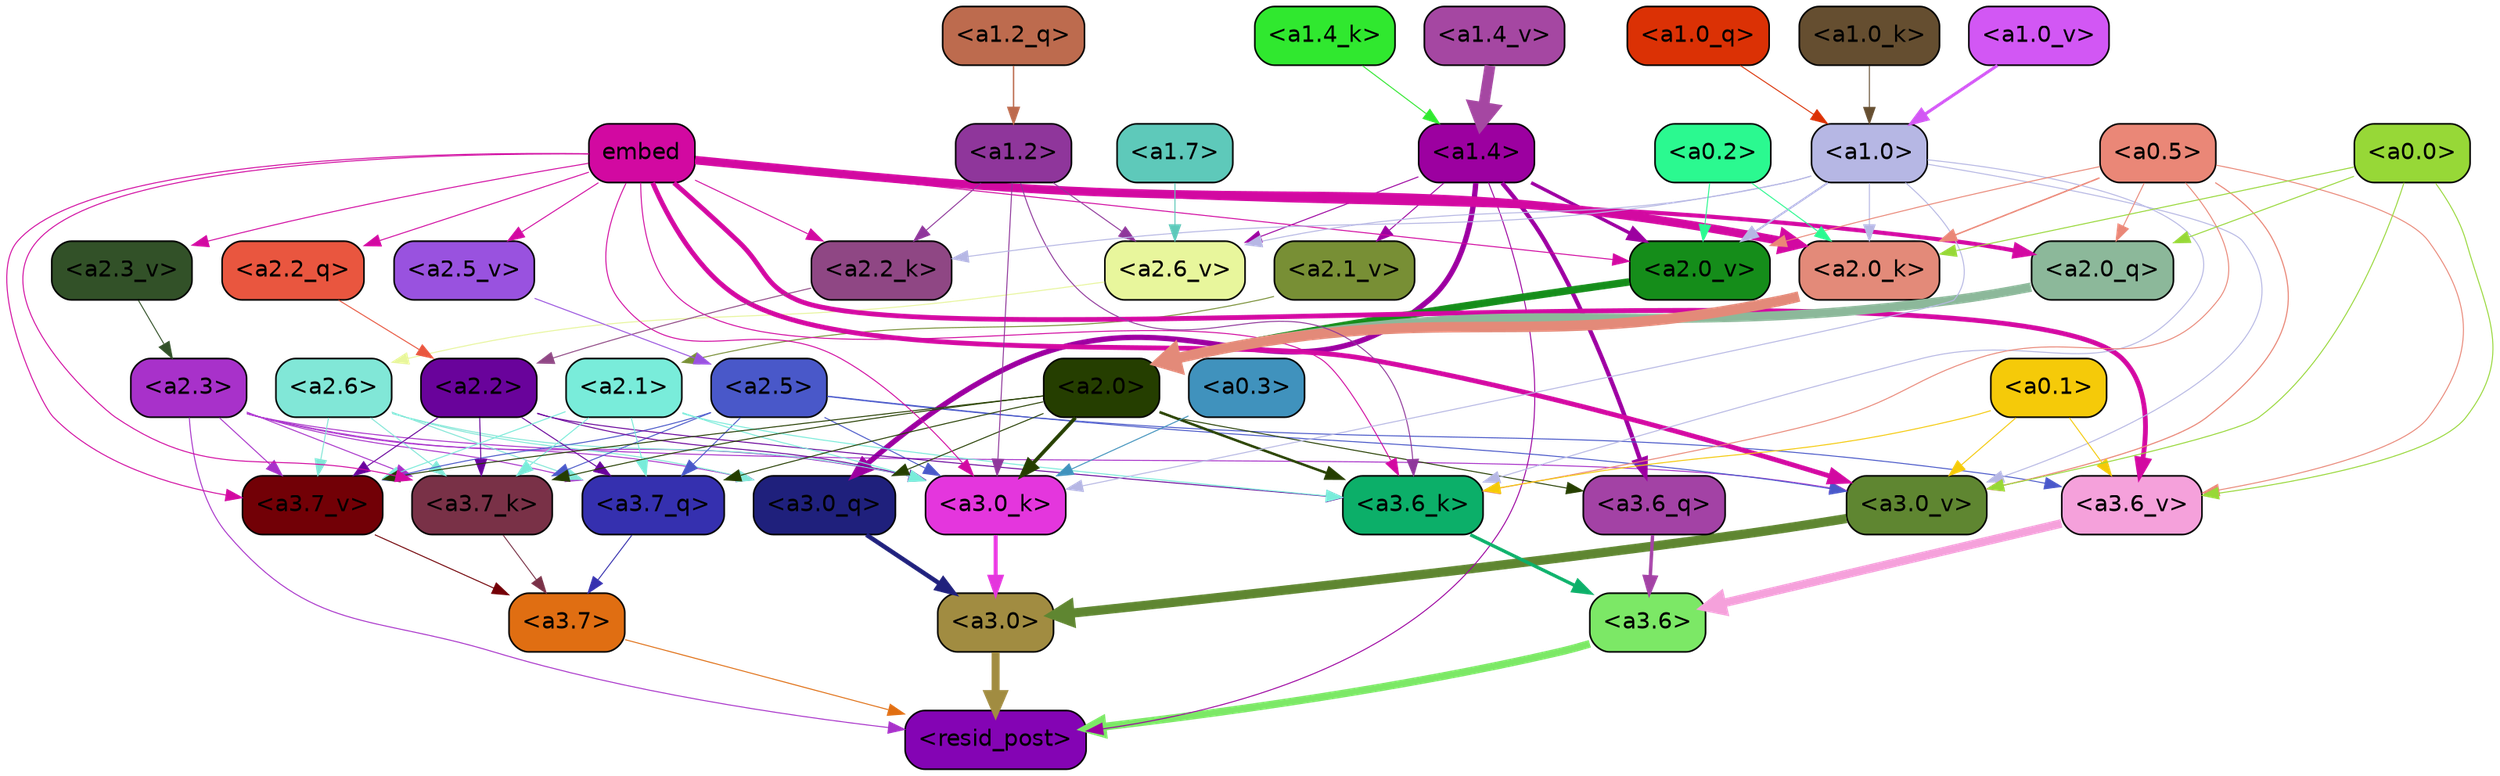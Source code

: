 strict digraph "" {
	graph [bgcolor=transparent,
		layout=dot,
		overlap=false,
		splines=true
	];
	"<a3.7>"	[color=black,
		fillcolor="#e06e12",
		fontname=Helvetica,
		shape=box,
		style="filled, rounded"];
	"<resid_post>"	[color=black,
		fillcolor="#8404b4",
		fontname=Helvetica,
		shape=box,
		style="filled, rounded"];
	"<a3.7>" -> "<resid_post>"	[color="#e06e12",
		penwidth=0.6];
	"<a3.6>"	[color=black,
		fillcolor="#7ce866",
		fontname=Helvetica,
		shape=box,
		style="filled, rounded"];
	"<a3.6>" -> "<resid_post>"	[color="#7ce866",
		penwidth=4.753257989883423];
	"<a3.0>"	[color=black,
		fillcolor="#a18c41",
		fontname=Helvetica,
		shape=box,
		style="filled, rounded"];
	"<a3.0>" -> "<resid_post>"	[color="#a18c41",
		penwidth=4.90053927898407];
	"<a2.3>"	[color=black,
		fillcolor="#a831ca",
		fontname=Helvetica,
		shape=box,
		style="filled, rounded"];
	"<a2.3>" -> "<resid_post>"	[color="#a831ca",
		penwidth=0.6];
	"<a3.7_q>"	[color=black,
		fillcolor="#3530af",
		fontname=Helvetica,
		shape=box,
		style="filled, rounded"];
	"<a2.3>" -> "<a3.7_q>"	[color="#a831ca",
		penwidth=0.6];
	"<a3.0_q>"	[color=black,
		fillcolor="#1f207c",
		fontname=Helvetica,
		shape=box,
		style="filled, rounded"];
	"<a2.3>" -> "<a3.0_q>"	[color="#a831ca",
		penwidth=0.6];
	"<a3.7_k>"	[color=black,
		fillcolor="#793147",
		fontname=Helvetica,
		shape=box,
		style="filled, rounded"];
	"<a2.3>" -> "<a3.7_k>"	[color="#a831ca",
		penwidth=0.6];
	"<a3.0_k>"	[color=black,
		fillcolor="#e436dd",
		fontname=Helvetica,
		shape=box,
		style="filled, rounded"];
	"<a2.3>" -> "<a3.0_k>"	[color="#a831ca",
		penwidth=0.6];
	"<a3.7_v>"	[color=black,
		fillcolor="#720006",
		fontname=Helvetica,
		shape=box,
		style="filled, rounded"];
	"<a2.3>" -> "<a3.7_v>"	[color="#a831ca",
		penwidth=0.6];
	"<a3.0_v>"	[color=black,
		fillcolor="#5f8631",
		fontname=Helvetica,
		shape=box,
		style="filled, rounded"];
	"<a2.3>" -> "<a3.0_v>"	[color="#a831ca",
		penwidth=0.6];
	"<a1.4>"	[color=black,
		fillcolor="#9c00a0",
		fontname=Helvetica,
		shape=box,
		style="filled, rounded"];
	"<a1.4>" -> "<resid_post>"	[color="#9c00a0",
		penwidth=0.6];
	"<a3.6_q>"	[color=black,
		fillcolor="#a342a5",
		fontname=Helvetica,
		shape=box,
		style="filled, rounded"];
	"<a1.4>" -> "<a3.6_q>"	[color="#9c00a0",
		penwidth=2.6043437719345093];
	"<a1.4>" -> "<a3.0_q>"	[color="#9c00a0",
		penwidth=3.2779015004634857];
	"<a2.6_v>"	[color=black,
		fillcolor="#e8f69c",
		fontname=Helvetica,
		shape=box,
		style="filled, rounded"];
	"<a1.4>" -> "<a2.6_v>"	[color="#9c00a0",
		penwidth=0.6];
	"<a2.1_v>"	[color=black,
		fillcolor="#788f35",
		fontname=Helvetica,
		shape=box,
		style="filled, rounded"];
	"<a1.4>" -> "<a2.1_v>"	[color="#9c00a0",
		penwidth=0.6];
	"<a2.0_v>"	[color=black,
		fillcolor="#158d1a",
		fontname=Helvetica,
		shape=box,
		style="filled, rounded"];
	"<a1.4>" -> "<a2.0_v>"	[color="#9c00a0",
		penwidth=2.089712530374527];
	"<a3.7_q>" -> "<a3.7>"	[color="#3530af",
		penwidth=0.6];
	"<a3.6_q>" -> "<a3.6>"	[color="#a342a5",
		penwidth=2.091020345687866];
	"<a3.0_q>" -> "<a3.0>"	[color="#1f207c",
		penwidth=2.7421876192092896];
	"<a3.7_k>" -> "<a3.7>"	[color="#793147",
		penwidth=0.6];
	"<a3.6_k>"	[color=black,
		fillcolor="#0caf69",
		fontname=Helvetica,
		shape=box,
		style="filled, rounded"];
	"<a3.6_k>" -> "<a3.6>"	[color="#0caf69",
		penwidth=2.048597991466522];
	"<a3.0_k>" -> "<a3.0>"	[color="#e436dd",
		penwidth=2.476402521133423];
	"<a3.7_v>" -> "<a3.7>"	[color="#720006",
		penwidth=0.6];
	"<a3.6_v>"	[color=black,
		fillcolor="#f5a1db",
		fontname=Helvetica,
		shape=box,
		style="filled, rounded"];
	"<a3.6_v>" -> "<a3.6>"	[color="#f5a1db",
		penwidth=5.2550448179244995];
	"<a3.0_v>" -> "<a3.0>"	[color="#5f8631",
		penwidth=5.652270674705505];
	"<a2.6>"	[color=black,
		fillcolor="#81e7d7",
		fontname=Helvetica,
		shape=box,
		style="filled, rounded"];
	"<a2.6>" -> "<a3.7_q>"	[color="#81e7d7",
		penwidth=0.6];
	"<a2.6>" -> "<a3.0_q>"	[color="#81e7d7",
		penwidth=0.6];
	"<a2.6>" -> "<a3.7_k>"	[color="#81e7d7",
		penwidth=0.6];
	"<a2.6>" -> "<a3.0_k>"	[color="#81e7d7",
		penwidth=0.6];
	"<a2.6>" -> "<a3.7_v>"	[color="#81e7d7",
		penwidth=0.6];
	"<a2.5>"	[color=black,
		fillcolor="#4958c9",
		fontname=Helvetica,
		shape=box,
		style="filled, rounded"];
	"<a2.5>" -> "<a3.7_q>"	[color="#4958c9",
		penwidth=0.6];
	"<a2.5>" -> "<a3.7_k>"	[color="#4958c9",
		penwidth=0.6];
	"<a2.5>" -> "<a3.0_k>"	[color="#4958c9",
		penwidth=0.6];
	"<a2.5>" -> "<a3.7_v>"	[color="#4958c9",
		penwidth=0.6];
	"<a2.5>" -> "<a3.6_v>"	[color="#4958c9",
		penwidth=0.6];
	"<a2.5>" -> "<a3.0_v>"	[color="#4958c9",
		penwidth=0.6];
	"<a2.2>"	[color=black,
		fillcolor="#69039b",
		fontname=Helvetica,
		shape=box,
		style="filled, rounded"];
	"<a2.2>" -> "<a3.7_q>"	[color="#69039b",
		penwidth=0.6];
	"<a2.2>" -> "<a3.7_k>"	[color="#69039b",
		penwidth=0.6];
	"<a2.2>" -> "<a3.6_k>"	[color="#69039b",
		penwidth=0.6];
	"<a2.2>" -> "<a3.0_k>"	[color="#69039b",
		penwidth=0.6];
	"<a2.2>" -> "<a3.7_v>"	[color="#69039b",
		penwidth=0.6];
	"<a2.1>"	[color=black,
		fillcolor="#79ecda",
		fontname=Helvetica,
		shape=box,
		style="filled, rounded"];
	"<a2.1>" -> "<a3.7_q>"	[color="#79ecda",
		penwidth=0.6];
	"<a2.1>" -> "<a3.7_k>"	[color="#79ecda",
		penwidth=0.6];
	"<a2.1>" -> "<a3.6_k>"	[color="#79ecda",
		penwidth=0.6];
	"<a2.1>" -> "<a3.0_k>"	[color="#79ecda",
		penwidth=0.6];
	"<a2.1>" -> "<a3.7_v>"	[color="#79ecda",
		penwidth=0.6];
	"<a2.0>"	[color=black,
		fillcolor="#253e00",
		fontname=Helvetica,
		shape=box,
		style="filled, rounded"];
	"<a2.0>" -> "<a3.7_q>"	[color="#253e00",
		penwidth=0.6];
	"<a2.0>" -> "<a3.6_q>"	[color="#253e00",
		penwidth=0.6];
	"<a2.0>" -> "<a3.0_q>"	[color="#253e00",
		penwidth=0.6];
	"<a2.0>" -> "<a3.7_k>"	[color="#253e00",
		penwidth=0.6];
	"<a2.0>" -> "<a3.6_k>"	[color="#253e00",
		penwidth=1.5290023684501648];
	"<a2.0>" -> "<a3.0_k>"	[color="#253e00",
		penwidth=2.2551413774490356];
	"<a2.0>" -> "<a3.7_v>"	[color="#253e00",
		penwidth=0.6];
	embed	[color=black,
		fillcolor="#d209a1",
		fontname=Helvetica,
		shape=box,
		style="filled, rounded"];
	embed -> "<a3.7_k>"	[color="#d209a1",
		penwidth=0.6];
	embed -> "<a3.6_k>"	[color="#d209a1",
		penwidth=0.6];
	embed -> "<a3.0_k>"	[color="#d209a1",
		penwidth=0.6];
	embed -> "<a3.7_v>"	[color="#d209a1",
		penwidth=0.6];
	embed -> "<a3.6_v>"	[color="#d209a1",
		penwidth=2.9556376338005066];
	embed -> "<a3.0_v>"	[color="#d209a1",
		penwidth=2.972973108291626];
	"<a2.2_q>"	[color=black,
		fillcolor="#e9563f",
		fontname=Helvetica,
		shape=box,
		style="filled, rounded"];
	embed -> "<a2.2_q>"	[color="#d209a1",
		penwidth=0.6];
	"<a2.0_q>"	[color=black,
		fillcolor="#8cb89a",
		fontname=Helvetica,
		shape=box,
		style="filled, rounded"];
	embed -> "<a2.0_q>"	[color="#d209a1",
		penwidth=2.540744114667177];
	"<a2.2_k>"	[color=black,
		fillcolor="#8f4784",
		fontname=Helvetica,
		shape=box,
		style="filled, rounded"];
	embed -> "<a2.2_k>"	[color="#d209a1",
		penwidth=0.6];
	"<a2.0_k>"	[color=black,
		fillcolor="#e38a79",
		fontname=Helvetica,
		shape=box,
		style="filled, rounded"];
	embed -> "<a2.0_k>"	[color="#d209a1",
		penwidth=5.233989953994751];
	"<a2.5_v>"	[color=black,
		fillcolor="#9952df",
		fontname=Helvetica,
		shape=box,
		style="filled, rounded"];
	embed -> "<a2.5_v>"	[color="#d209a1",
		penwidth=0.6];
	"<a2.3_v>"	[color=black,
		fillcolor="#325128",
		fontname=Helvetica,
		shape=box,
		style="filled, rounded"];
	embed -> "<a2.3_v>"	[color="#d209a1",
		penwidth=0.6];
	embed -> "<a2.0_v>"	[color="#d209a1",
		penwidth=0.6];
	"<a1.2>"	[color=black,
		fillcolor="#8f369b",
		fontname=Helvetica,
		shape=box,
		style="filled, rounded"];
	"<a1.2>" -> "<a3.6_k>"	[color="#8f369b",
		penwidth=0.6];
	"<a1.2>" -> "<a3.0_k>"	[color="#8f369b",
		penwidth=0.6];
	"<a1.2>" -> "<a2.2_k>"	[color="#8f369b",
		penwidth=0.6];
	"<a1.2>" -> "<a2.6_v>"	[color="#8f369b",
		penwidth=0.6];
	"<a1.0>"	[color=black,
		fillcolor="#b6b7e4",
		fontname=Helvetica,
		shape=box,
		style="filled, rounded"];
	"<a1.0>" -> "<a3.6_k>"	[color="#b6b7e4",
		penwidth=0.6];
	"<a1.0>" -> "<a3.0_k>"	[color="#b6b7e4",
		penwidth=0.6];
	"<a1.0>" -> "<a3.0_v>"	[color="#b6b7e4",
		penwidth=0.6];
	"<a1.0>" -> "<a2.2_k>"	[color="#b6b7e4",
		penwidth=0.6];
	"<a1.0>" -> "<a2.0_k>"	[color="#b6b7e4",
		penwidth=0.6];
	"<a1.0>" -> "<a2.6_v>"	[color="#b6b7e4",
		penwidth=0.6];
	"<a1.0>" -> "<a2.0_v>"	[color="#b6b7e4",
		penwidth=1.1915444135665894];
	"<a0.5>"	[color=black,
		fillcolor="#ea8777",
		fontname=Helvetica,
		shape=box,
		style="filled, rounded"];
	"<a0.5>" -> "<a3.6_k>"	[color="#ea8777",
		penwidth=0.6];
	"<a0.5>" -> "<a3.6_v>"	[color="#ea8777",
		penwidth=0.6];
	"<a0.5>" -> "<a3.0_v>"	[color="#ea8777",
		penwidth=0.6790935099124908];
	"<a0.5>" -> "<a2.0_q>"	[color="#ea8777",
		penwidth=0.6];
	"<a0.5>" -> "<a2.0_k>"	[color="#ea8777",
		penwidth=0.8868831396102905];
	"<a0.5>" -> "<a2.0_v>"	[color="#ea8777",
		penwidth=0.6];
	"<a0.1>"	[color=black,
		fillcolor="#f5ca09",
		fontname=Helvetica,
		shape=box,
		style="filled, rounded"];
	"<a0.1>" -> "<a3.6_k>"	[color="#f5ca09",
		penwidth=0.6];
	"<a0.1>" -> "<a3.6_v>"	[color="#f5ca09",
		penwidth=0.6];
	"<a0.1>" -> "<a3.0_v>"	[color="#f5ca09",
		penwidth=0.6];
	"<a0.3>"	[color=black,
		fillcolor="#4092bd",
		fontname=Helvetica,
		shape=box,
		style="filled, rounded"];
	"<a0.3>" -> "<a3.0_k>"	[color="#4092bd",
		penwidth=0.6];
	"<a0.0>"	[color=black,
		fillcolor="#97d837",
		fontname=Helvetica,
		shape=box,
		style="filled, rounded"];
	"<a0.0>" -> "<a3.6_v>"	[color="#97d837",
		penwidth=0.6];
	"<a0.0>" -> "<a3.0_v>"	[color="#97d837",
		penwidth=0.6];
	"<a0.0>" -> "<a2.0_q>"	[color="#97d837",
		penwidth=0.6];
	"<a0.0>" -> "<a2.0_k>"	[color="#97d837",
		penwidth=0.6];
	"<a2.2_q>" -> "<a2.2>"	[color="#e9563f",
		penwidth=0.6];
	"<a2.0_q>" -> "<a2.0>"	[color="#8cb89a",
		penwidth=5.6763341426849365];
	"<a2.2_k>" -> "<a2.2>"	[color="#8f4784",
		penwidth=0.6];
	"<a2.0_k>" -> "<a2.0>"	[color="#e38a79",
		penwidth=6.450865745544434];
	"<a2.6_v>" -> "<a2.6>"	[color="#e8f69c",
		penwidth=0.6];
	"<a2.5_v>" -> "<a2.5>"	[color="#9952df",
		penwidth=0.6];
	"<a2.3_v>" -> "<a2.3>"	[color="#325128",
		penwidth=0.6];
	"<a2.1_v>" -> "<a2.1>"	[color="#788f35",
		penwidth=0.6];
	"<a2.0_v>" -> "<a2.0>"	[color="#158d1a",
		penwidth=4.569358706474304];
	"<a0.2>"	[color=black,
		fillcolor="#2bf990",
		fontname=Helvetica,
		shape=box,
		style="filled, rounded"];
	"<a0.2>" -> "<a2.0_k>"	[color="#2bf990",
		penwidth=0.6];
	"<a0.2>" -> "<a2.0_v>"	[color="#2bf990",
		penwidth=0.6];
	"<a1.7>"	[color=black,
		fillcolor="#5ec9ba",
		fontname=Helvetica,
		shape=box,
		style="filled, rounded"];
	"<a1.7>" -> "<a2.6_v>"	[color="#5ec9ba",
		penwidth=0.6];
	"<a1.2_q>"	[color=black,
		fillcolor="#bd6b4e",
		fontname=Helvetica,
		shape=box,
		style="filled, rounded"];
	"<a1.2_q>" -> "<a1.2>"	[color="#bd6b4e",
		penwidth=0.8473789691925049];
	"<a1.0_q>"	[color=black,
		fillcolor="#db3105",
		fontname=Helvetica,
		shape=box,
		style="filled, rounded"];
	"<a1.0_q>" -> "<a1.0>"	[color="#db3105",
		penwidth=0.6];
	"<a1.4_k>"	[color=black,
		fillcolor="#30e82f",
		fontname=Helvetica,
		shape=box,
		style="filled, rounded"];
	"<a1.4_k>" -> "<a1.4>"	[color="#30e82f",
		penwidth=0.6];
	"<a1.0_k>"	[color=black,
		fillcolor="#654e30",
		fontname=Helvetica,
		shape=box,
		style="filled, rounded"];
	"<a1.0_k>" -> "<a1.0>"	[color="#654e30",
		penwidth=0.6];
	"<a1.4_v>"	[color=black,
		fillcolor="#a547a2",
		fontname=Helvetica,
		shape=box,
		style="filled, rounded"];
	"<a1.4_v>" -> "<a1.4>"	[color="#a547a2",
		penwidth=6.609479665756226];
	"<a1.0_v>"	[color=black,
		fillcolor="#d257f4",
		fontname=Helvetica,
		shape=box,
		style="filled, rounded"];
	"<a1.0_v>" -> "<a1.0>"	[color="#d257f4",
		penwidth=1.862385869026184];
}
